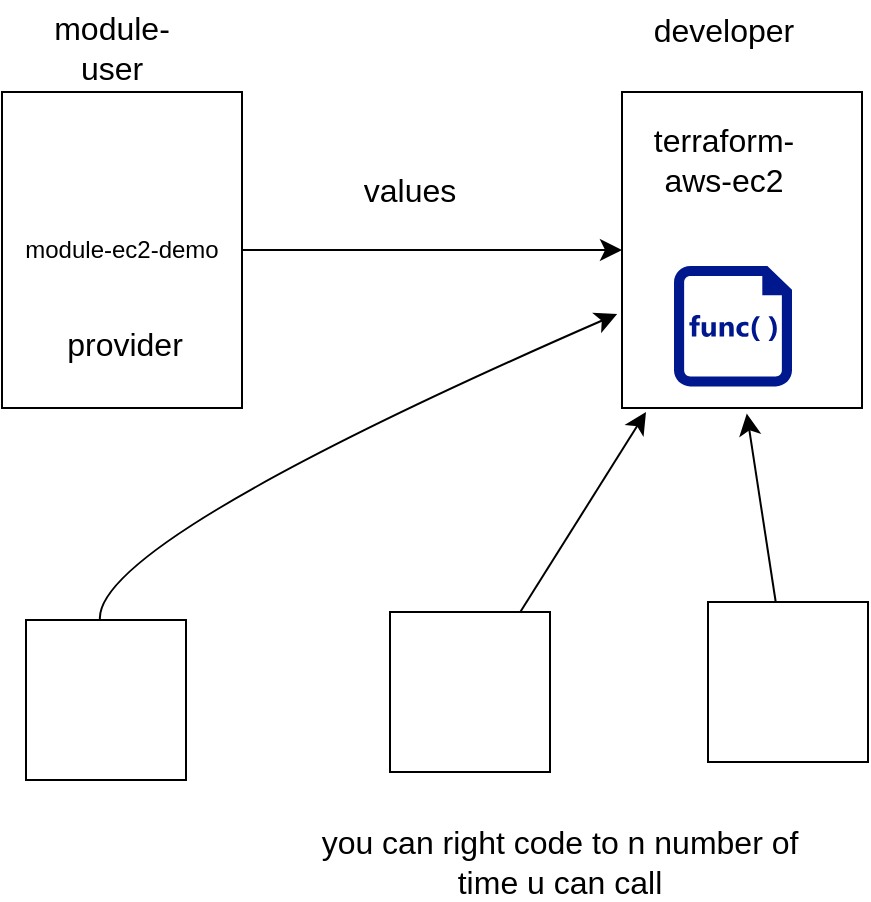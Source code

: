 <mxfile version="24.8.4">
  <diagram name="Page-1" id="xe-17mbkCaJiM-Tjchvy">
    <mxGraphModel dx="1324" dy="1007" grid="0" gridSize="10" guides="1" tooltips="1" connect="1" arrows="1" fold="1" page="0" pageScale="1" pageWidth="850" pageHeight="1100" math="0" shadow="0">
      <root>
        <mxCell id="0" />
        <mxCell id="1" parent="0" />
        <mxCell id="oYr5q1URo_Af-pwjgfU3-6" style="edgeStyle=none;curved=1;rounded=0;orthogonalLoop=1;jettySize=auto;html=1;fontSize=12;startSize=8;endSize=8;" parent="1" source="oYr5q1URo_Af-pwjgfU3-1" target="oYr5q1URo_Af-pwjgfU3-2" edge="1">
          <mxGeometry relative="1" as="geometry" />
        </mxCell>
        <mxCell id="oYr5q1URo_Af-pwjgfU3-1" value="module-ec2-demo" style="rounded=0;whiteSpace=wrap;html=1;" parent="1" vertex="1">
          <mxGeometry x="-462" y="-10" width="120" height="158" as="geometry" />
        </mxCell>
        <mxCell id="oYr5q1URo_Af-pwjgfU3-2" value="" style="rounded=0;whiteSpace=wrap;html=1;" parent="1" vertex="1">
          <mxGeometry x="-152" y="-10" width="120" height="158" as="geometry" />
        </mxCell>
        <mxCell id="oYr5q1URo_Af-pwjgfU3-3" value="" style="sketch=0;aspect=fixed;pointerEvents=1;shadow=0;dashed=0;html=1;strokeColor=none;labelPosition=center;verticalLabelPosition=bottom;verticalAlign=top;align=center;fillColor=#00188D;shape=mxgraph.mscae.enterprise.code_file" parent="1" vertex="1">
          <mxGeometry x="-126" y="77" width="59" height="60.2" as="geometry" />
        </mxCell>
        <mxCell id="oYr5q1URo_Af-pwjgfU3-4" value="terraform-aws-ec2" style="text;html=1;align=center;verticalAlign=middle;whiteSpace=wrap;rounded=0;fontSize=16;" parent="1" vertex="1">
          <mxGeometry x="-131" y="9" width="60" height="30" as="geometry" />
        </mxCell>
        <mxCell id="oYr5q1URo_Af-pwjgfU3-5" value="provider" style="text;html=1;align=center;verticalAlign=middle;whiteSpace=wrap;rounded=0;fontSize=16;" parent="1" vertex="1">
          <mxGeometry x="-443" y="101" width="85" height="30" as="geometry" />
        </mxCell>
        <mxCell id="oYr5q1URo_Af-pwjgfU3-7" value="values" style="text;html=1;align=center;verticalAlign=middle;whiteSpace=wrap;rounded=0;fontSize=16;" parent="1" vertex="1">
          <mxGeometry x="-288" y="24" width="60" height="30" as="geometry" />
        </mxCell>
        <mxCell id="ZQjXgfGfVFwvK9flJB4P-1" value="module-user" style="text;html=1;align=center;verticalAlign=middle;whiteSpace=wrap;rounded=0;fontSize=16;" vertex="1" parent="1">
          <mxGeometry x="-437" y="-47" width="60" height="30" as="geometry" />
        </mxCell>
        <mxCell id="ZQjXgfGfVFwvK9flJB4P-2" value="developer" style="text;html=1;align=center;verticalAlign=middle;whiteSpace=wrap;rounded=0;fontSize=16;" vertex="1" parent="1">
          <mxGeometry x="-131" y="-56" width="60" height="30" as="geometry" />
        </mxCell>
        <mxCell id="ZQjXgfGfVFwvK9flJB4P-8" style="edgeStyle=none;curved=1;rounded=0;orthogonalLoop=1;jettySize=auto;html=1;fontSize=12;startSize=8;endSize=8;" edge="1" parent="1" source="ZQjXgfGfVFwvK9flJB4P-3">
          <mxGeometry relative="1" as="geometry">
            <mxPoint x="-154.4" y="101" as="targetPoint" />
            <Array as="points">
              <mxPoint x="-416" y="215" />
            </Array>
          </mxGeometry>
        </mxCell>
        <mxCell id="ZQjXgfGfVFwvK9flJB4P-3" value="" style="whiteSpace=wrap;html=1;aspect=fixed;" vertex="1" parent="1">
          <mxGeometry x="-450" y="254" width="80" height="80" as="geometry" />
        </mxCell>
        <mxCell id="ZQjXgfGfVFwvK9flJB4P-9" style="edgeStyle=none;curved=1;rounded=0;orthogonalLoop=1;jettySize=auto;html=1;fontSize=12;startSize=8;endSize=8;" edge="1" parent="1" source="ZQjXgfGfVFwvK9flJB4P-4">
          <mxGeometry relative="1" as="geometry">
            <mxPoint x="-140" y="150" as="targetPoint" />
          </mxGeometry>
        </mxCell>
        <mxCell id="ZQjXgfGfVFwvK9flJB4P-4" value="" style="whiteSpace=wrap;html=1;aspect=fixed;" vertex="1" parent="1">
          <mxGeometry x="-268" y="250" width="80" height="80" as="geometry" />
        </mxCell>
        <mxCell id="ZQjXgfGfVFwvK9flJB4P-10" style="edgeStyle=none;curved=1;rounded=0;orthogonalLoop=1;jettySize=auto;html=1;fontSize=12;startSize=8;endSize=8;" edge="1" parent="1" source="ZQjXgfGfVFwvK9flJB4P-5">
          <mxGeometry relative="1" as="geometry">
            <mxPoint x="-89.6" y="150.8" as="targetPoint" />
          </mxGeometry>
        </mxCell>
        <mxCell id="ZQjXgfGfVFwvK9flJB4P-5" value="" style="whiteSpace=wrap;html=1;aspect=fixed;" vertex="1" parent="1">
          <mxGeometry x="-109" y="245" width="80" height="80" as="geometry" />
        </mxCell>
        <mxCell id="ZQjXgfGfVFwvK9flJB4P-11" value="you can right code to n number of time u can call" style="text;html=1;align=center;verticalAlign=middle;whiteSpace=wrap;rounded=0;fontSize=16;" vertex="1" parent="1">
          <mxGeometry x="-306" y="360" width="246" height="30" as="geometry" />
        </mxCell>
      </root>
    </mxGraphModel>
  </diagram>
</mxfile>
